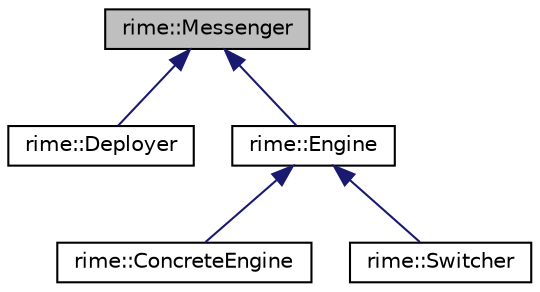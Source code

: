 digraph "rime::Messenger"
{
  edge [fontname="Helvetica",fontsize="10",labelfontname="Helvetica",labelfontsize="10"];
  node [fontname="Helvetica",fontsize="10",shape=record];
  Node1 [label="rime::Messenger",height=0.2,width=0.4,color="black", fillcolor="grey75", style="filled" fontcolor="black"];
  Node1 -> Node2 [dir="back",color="midnightblue",fontsize="10",style="solid",fontname="Helvetica"];
  Node2 [label="rime::Deployer",height=0.2,width=0.4,color="black", fillcolor="white", style="filled",URL="$a00049.html"];
  Node1 -> Node3 [dir="back",color="midnightblue",fontsize="10",style="solid",fontname="Helvetica"];
  Node3 [label="rime::Engine",height=0.2,width=0.4,color="black", fillcolor="white", style="filled",URL="$a00066.html"];
  Node3 -> Node4 [dir="back",color="midnightblue",fontsize="10",style="solid",fontname="Helvetica"];
  Node4 [label="rime::ConcreteEngine",height=0.2,width=0.4,color="black", fillcolor="white", style="filled",URL="$a00029.html"];
  Node3 -> Node5 [dir="back",color="midnightblue",fontsize="10",style="solid",fontname="Helvetica"];
  Node5 [label="rime::Switcher",height=0.2,width=0.4,color="black", fillcolor="white", style="filled",URL="$a00194.html"];
}
